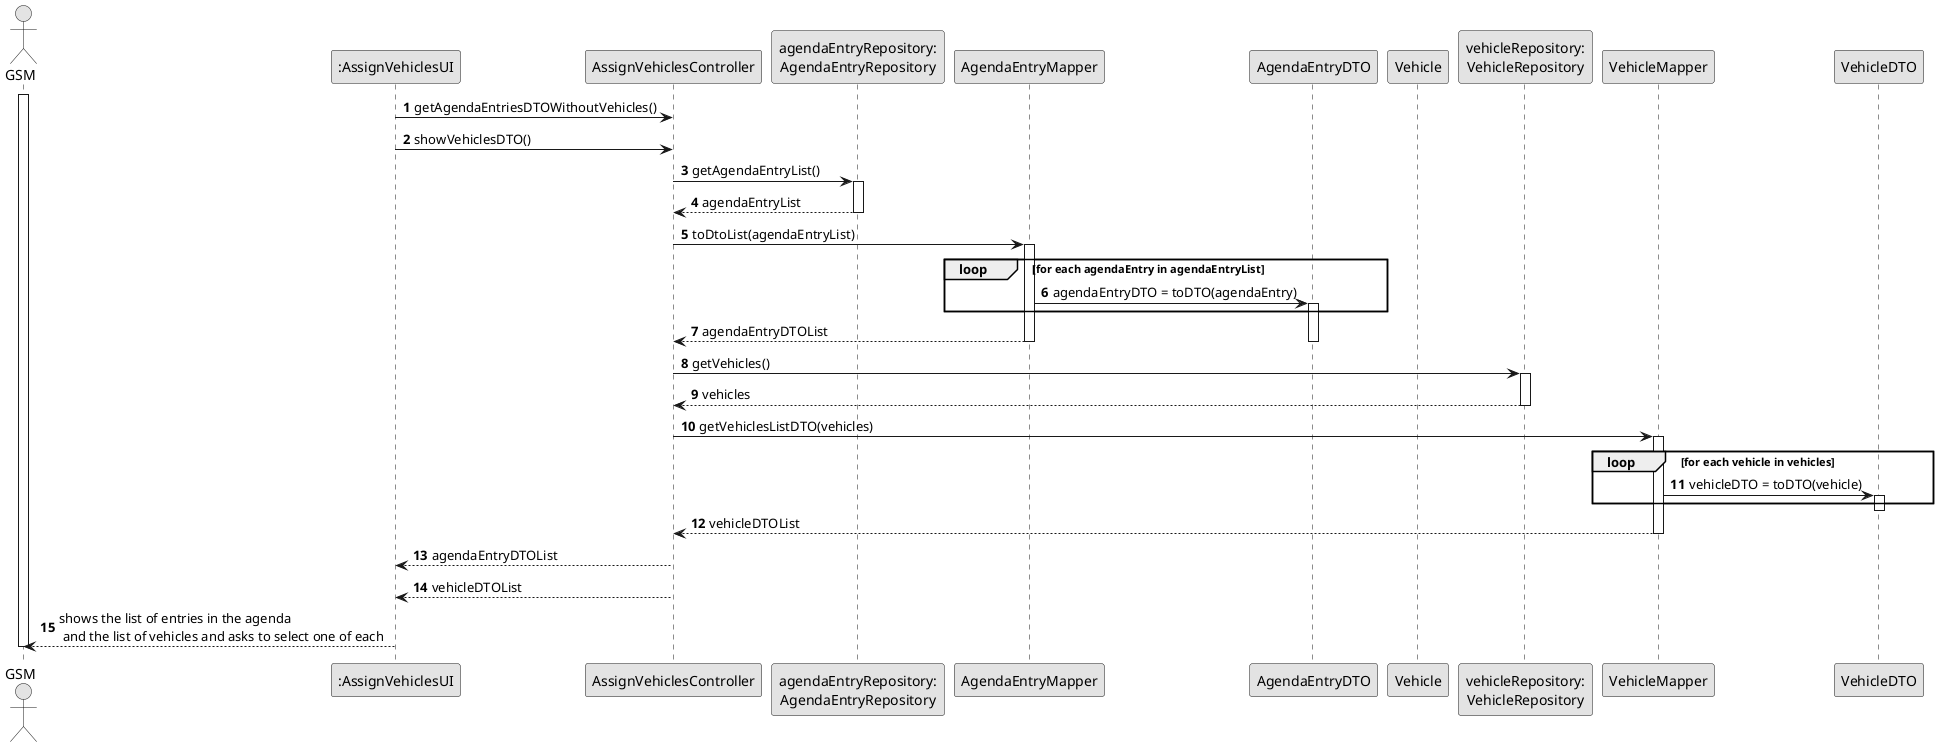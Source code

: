 @startuml
skinparam monochrome true
skinparam packageStyle rectangle
skinparam shadowing false

autonumber

actor "GSM" as GSM
participant ":AssignVehiclesUI" as ui
participant "AssignVehiclesController" as ctrl
participant "agendaEntryRepository:\nAgendaEntryRepository" as agendaRepo
participant "AgendaEntryMapper" as agendaMapper
participant AgendaEntryDTO as AgendaEntryDTO
participant "Vehicle" as vehicle
participant "vehicleRepository:\nVehicleRepository" as vehicleRepo
participant "VehicleMapper" as VehicleMapper
participant "VehicleDTO" as VehicleDTO

activate GSM

ui -> ctrl : getAgendaEntriesDTOWithoutVehicles()
ui -> ctrl : showVehiclesDTO()

ctrl -> agendaRepo : getAgendaEntryList()
activate agendaRepo
agendaRepo --> ctrl: agendaEntryList
deactivate agendaRepo

ctrl -> agendaMapper : toDtoList(agendaEntryList)
activate agendaMapper

loop for each agendaEntry in agendaEntryList
  agendaMapper -> AgendaEntryDTO : agendaEntryDTO = toDTO(agendaEntry)
  activate AgendaEntryDTO
end

agendaMapper --> ctrl : agendaEntryDTOList
deactivate agendaMapper
deactivate AgendaEntryDTO

ctrl -> vehicleRepo : getVehicles()
activate vehicleRepo
vehicleRepo --> ctrl: vehicles
deactivate vehicleRepo

ctrl -> VehicleMapper : getVehiclesListDTO(vehicles)
activate VehicleMapper
loop for each vehicle in vehicles
  VehicleMapper -> VehicleDTO : vehicleDTO = toDTO(vehicle)
  activate VehicleDTO
end
deactivate VehicleDTO
VehicleMapper --> ctrl : vehicleDTOList
deactivate VehicleMapper

ctrl --> ui : agendaEntryDTOList
ctrl --> ui : vehicleDTOList
deactivate ctrl

ui --> GSM : shows the list of entries in the agenda\n and the list of vehicles and asks to select one of each

deactivate ui
deactivate GSM

@enduml
